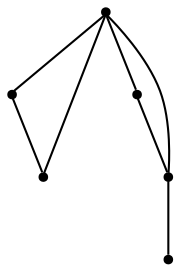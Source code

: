graph {
  node [shape=point,comment="{\"directed\":false,\"doi\":\"10.1007/978-3-642-18469-7_27\",\"figure\":\"3 (2)\"}"]

  v0 [pos="1704.3356568694944,1873.1933638520832"]
  v1 [pos="1597.597536223972,1787.8589524904805"]
  v2 [pos="1512.206276137962,2107.8642032768034"]
  v3 [pos="1469.512682280536,1915.8627315397598"]
  v4 [pos="1384.121422194526,1734.52542230276"]
  v5 [pos="1341.4236287043436,1979.8604242275242"]

  v0 -- v1 [id="-2",pos="1704.3356568694944,1873.1933638520832 1640.291161896798,1809.1914743274435 1640.291161896798,1809.1914743274435 1640.291161896798,1809.1914743274435 1640.291161896798,1787.8589524904803 1640.291161896798,1787.8589524904803 1640.291161896798,1787.8589524904803 1597.597536223972,1787.8589524904805 1597.597536223972,1787.8589524904805 1597.597536223972,1787.8589524904805"]
  v4 -- v5 [id="-11",pos="1384.121422194526,1734.52542230276 1362.7747207120117,1755.857944139723 1362.7747207120117,1755.857944139723 1362.7747207120117,1755.857944139723 1362.7747207120117,1958.527902390561 1362.7747207120117,1958.527902390561 1362.7747207120117,1958.527902390561 1341.4236287043436,1979.8604242275242 1341.4236287043436,1979.8604242275242 1341.4236287043436,1979.8604242275242"]
  v2 -- v4 [id="-15",pos="1512.206276137962,2107.8642032768034 1405.4681873078393,2107.8640760999288 1405.4681873078393,2107.8640760999288 1405.4681873078393,2107.8640760999288 1405.4681873078393,2022.5296647383257 1405.4681873078393,2022.5296647383257 1405.4681873078393,2022.5296647383257 1405.4681873078393,1755.857944139723 1405.4681873078393,1755.857944139723 1405.4681873078393,1755.857944139723 1384.121422194526,1734.52542230276 1384.121422194526,1734.52542230276 1384.121422194526,1734.52542230276"]
  v2 -- v3 [id="-16",pos="1512.206276137962,2107.8642032768034 1448.1617811652657,2043.862186575289 1448.1617811652657,2043.862186575289 1448.1617811652657,2043.862186575289 1448.1617811652657,2022.5296647383257 1448.1617811652657,2022.5296647383257 1448.1617811652657,2022.5296647383257 1448.1659807980216,1915.8626043628847 1448.1659807980216,1915.8626043628847 1448.1659807980216,1915.8626043628847 1469.512682280536,1915.8627315397598 1469.512682280536,1915.8627315397598 1469.512682280536,1915.8627315397598"]
  v3 -- v4 [id="-17",pos="1469.512682280536,1915.8627315397598 1448.1659807980216,1894.5300825259217 1448.1659807980216,1894.5300825259217 1448.1659807980216,1894.5300825259217 1448.1659807980216,1734.5294919627604 1448.1659807980216,1734.5294919627604 1448.1659807980216,1734.5294919627604 1384.121422194526,1734.52542230276 1384.121422194526,1734.52542230276 1384.121422194526,1734.52542230276"]
  v2 -- v1 [id="-19",pos="1512.206276137962,2107.8642032768034 1576.2508347414578,2043.8623137521638 1576.2508347414578,2043.8623137521638 1576.2508347414578,2043.8623137521638 1576.2508347414578,2022.5297919152006 1576.2508347414578,2022.5297919152006 1576.2508347414578,2022.5297919152006 1576.2508347414578,1787.8589524904803 1576.2508347414578,1787.8589524904803 1576.2508347414578,1787.8589524904803 1597.597536223972,1787.8589524904805 1597.597536223972,1787.8589524904805 1597.597536223972,1787.8589524904805"]
  v2 -- v0 [id="-21",pos="1512.206276137962,2107.8642032768034 1597.5975680393717,2107.8640760999288 1597.5975680393717,2107.8640760999288 1597.5975680393717,2107.8640760999288 1597.5975680393717,2022.5296647383257 1597.5975680393717,2022.5296647383257 1597.5975680393717,2022.5296647383257 1597.5975680393717,1873.1933638520832 1597.5975680393717,1873.1933638520832 1597.5975680393717,1873.1933638520832 1704.3356568694944,1873.1933638520832 1704.3356568694944,1873.1933638520832 1704.3356568694944,1873.1933638520832"]
}